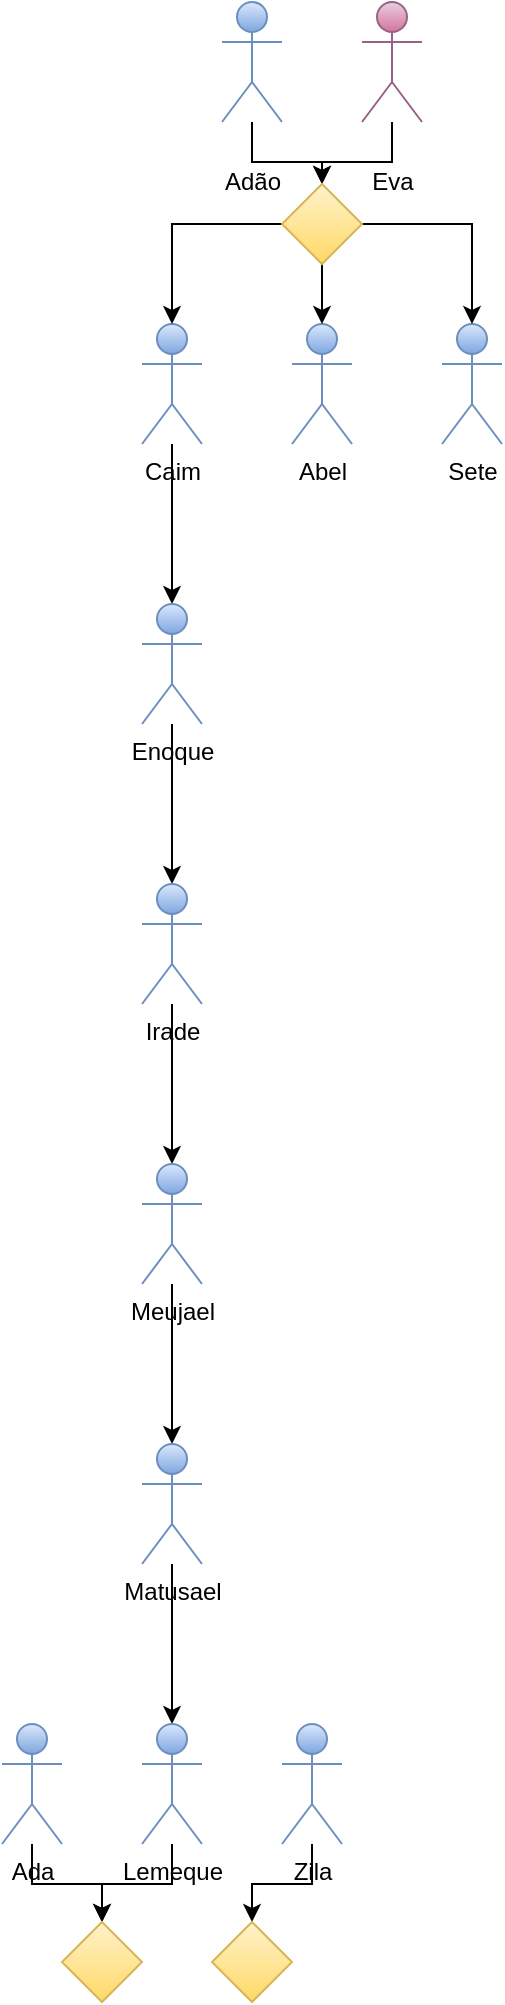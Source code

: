 <mxfile version="21.1.8" type="github">
  <diagram id="6a731a19-8d31-9384-78a2-239565b7b9f0" name="Page-1">
    <mxGraphModel dx="503" dy="277" grid="1" gridSize="10" guides="1" tooltips="1" connect="1" arrows="1" fold="1" page="1" pageScale="1" pageWidth="1169" pageHeight="827" background="none" math="0" shadow="0">
      <root>
        <mxCell id="0" />
        <mxCell id="1" parent="0" />
        <mxCell id="LONATQJ_jE18MDj4y4fk-1556" style="edgeStyle=orthogonalEdgeStyle;rounded=0;orthogonalLoop=1;jettySize=auto;html=1;entryX=0.5;entryY=0;entryDx=0;entryDy=0;" edge="1" parent="1" source="LONATQJ_jE18MDj4y4fk-1543" target="LONATQJ_jE18MDj4y4fk-1552">
          <mxGeometry relative="1" as="geometry" />
        </mxCell>
        <mxCell id="LONATQJ_jE18MDj4y4fk-1543" value="Adão" style="shape=umlActor;verticalLabelPosition=bottom;verticalAlign=middle;html=1;outlineConnect=0;fillColor=#dae8fc;strokeColor=#6c8ebf;gradientColor=#7ea6e0;" vertex="1" parent="1">
          <mxGeometry x="570" y="80" width="30" height="60" as="geometry" />
        </mxCell>
        <mxCell id="LONATQJ_jE18MDj4y4fk-1558" style="edgeStyle=orthogonalEdgeStyle;rounded=0;orthogonalLoop=1;jettySize=auto;html=1;" edge="1" parent="1" source="LONATQJ_jE18MDj4y4fk-1544" target="LONATQJ_jE18MDj4y4fk-1552">
          <mxGeometry relative="1" as="geometry" />
        </mxCell>
        <mxCell id="LONATQJ_jE18MDj4y4fk-1544" value="Eva" style="shape=umlActor;verticalLabelPosition=bottom;verticalAlign=middle;html=1;outlineConnect=0;fillColor=#e6d0de;gradientColor=#d5739d;strokeColor=#996185;" vertex="1" parent="1">
          <mxGeometry x="640" y="80" width="30" height="60" as="geometry" />
        </mxCell>
        <mxCell id="LONATQJ_jE18MDj4y4fk-1564" value="" style="edgeStyle=orthogonalEdgeStyle;rounded=0;orthogonalLoop=1;jettySize=auto;html=1;" edge="1" parent="1" source="LONATQJ_jE18MDj4y4fk-1547" target="LONATQJ_jE18MDj4y4fk-1563">
          <mxGeometry relative="1" as="geometry" />
        </mxCell>
        <mxCell id="LONATQJ_jE18MDj4y4fk-1547" value="Caim" style="shape=umlActor;verticalLabelPosition=bottom;verticalAlign=top;html=1;outlineConnect=0;fillColor=#dae8fc;gradientColor=#7ea6e0;strokeColor=#6c8ebf;" vertex="1" parent="1">
          <mxGeometry x="530" y="241" width="30" height="60" as="geometry" />
        </mxCell>
        <mxCell id="LONATQJ_jE18MDj4y4fk-1548" value="Sete" style="shape=umlActor;verticalLabelPosition=bottom;verticalAlign=top;html=1;outlineConnect=0;fillColor=#dae8fc;gradientColor=#7ea6e0;strokeColor=#6c8ebf;" vertex="1" parent="1">
          <mxGeometry x="680" y="241" width="30" height="60" as="geometry" />
        </mxCell>
        <mxCell id="LONATQJ_jE18MDj4y4fk-1549" value="Abel" style="shape=umlActor;verticalLabelPosition=bottom;verticalAlign=top;html=1;outlineConnect=0;fillColor=#dae8fc;gradientColor=#7ea6e0;strokeColor=#6c8ebf;" vertex="1" parent="1">
          <mxGeometry x="605" y="241" width="30" height="60" as="geometry" />
        </mxCell>
        <mxCell id="LONATQJ_jE18MDj4y4fk-1559" style="edgeStyle=orthogonalEdgeStyle;rounded=0;orthogonalLoop=1;jettySize=auto;html=1;entryX=0.5;entryY=0;entryDx=0;entryDy=0;entryPerimeter=0;" edge="1" parent="1" source="LONATQJ_jE18MDj4y4fk-1552" target="LONATQJ_jE18MDj4y4fk-1549">
          <mxGeometry relative="1" as="geometry" />
        </mxCell>
        <mxCell id="LONATQJ_jE18MDj4y4fk-1560" style="edgeStyle=orthogonalEdgeStyle;rounded=0;orthogonalLoop=1;jettySize=auto;html=1;entryX=0.5;entryY=0;entryDx=0;entryDy=0;entryPerimeter=0;" edge="1" parent="1" source="LONATQJ_jE18MDj4y4fk-1552" target="LONATQJ_jE18MDj4y4fk-1548">
          <mxGeometry relative="1" as="geometry" />
        </mxCell>
        <mxCell id="LONATQJ_jE18MDj4y4fk-1561" style="edgeStyle=orthogonalEdgeStyle;rounded=0;orthogonalLoop=1;jettySize=auto;html=1;" edge="1" parent="1" source="LONATQJ_jE18MDj4y4fk-1552" target="LONATQJ_jE18MDj4y4fk-1547">
          <mxGeometry relative="1" as="geometry" />
        </mxCell>
        <mxCell id="LONATQJ_jE18MDj4y4fk-1552" value="" style="rhombus;whiteSpace=wrap;html=1;fillColor=#fff2cc;gradientColor=#ffd966;strokeColor=#d6b656;" vertex="1" parent="1">
          <mxGeometry x="600" y="171" width="40" height="40" as="geometry" />
        </mxCell>
        <mxCell id="LONATQJ_jE18MDj4y4fk-1566" value="" style="edgeStyle=orthogonalEdgeStyle;rounded=0;orthogonalLoop=1;jettySize=auto;html=1;" edge="1" parent="1" source="LONATQJ_jE18MDj4y4fk-1563" target="LONATQJ_jE18MDj4y4fk-1565">
          <mxGeometry relative="1" as="geometry" />
        </mxCell>
        <mxCell id="LONATQJ_jE18MDj4y4fk-1563" value="Enoque" style="shape=umlActor;verticalLabelPosition=bottom;verticalAlign=top;html=1;outlineConnect=0;fillColor=#dae8fc;gradientColor=#7ea6e0;strokeColor=#6c8ebf;" vertex="1" parent="1">
          <mxGeometry x="530" y="381" width="30" height="60" as="geometry" />
        </mxCell>
        <mxCell id="LONATQJ_jE18MDj4y4fk-1568" value="" style="edgeStyle=orthogonalEdgeStyle;rounded=0;orthogonalLoop=1;jettySize=auto;html=1;" edge="1" parent="1" source="LONATQJ_jE18MDj4y4fk-1565" target="LONATQJ_jE18MDj4y4fk-1567">
          <mxGeometry relative="1" as="geometry" />
        </mxCell>
        <mxCell id="LONATQJ_jE18MDj4y4fk-1565" value="Irade" style="shape=umlActor;verticalLabelPosition=bottom;verticalAlign=top;html=1;outlineConnect=0;fillColor=#dae8fc;gradientColor=#7ea6e0;strokeColor=#6c8ebf;" vertex="1" parent="1">
          <mxGeometry x="530" y="521" width="30" height="60" as="geometry" />
        </mxCell>
        <mxCell id="LONATQJ_jE18MDj4y4fk-1570" value="" style="edgeStyle=orthogonalEdgeStyle;rounded=0;orthogonalLoop=1;jettySize=auto;html=1;" edge="1" parent="1" source="LONATQJ_jE18MDj4y4fk-1567" target="LONATQJ_jE18MDj4y4fk-1569">
          <mxGeometry relative="1" as="geometry" />
        </mxCell>
        <mxCell id="LONATQJ_jE18MDj4y4fk-1567" value="Meujael" style="shape=umlActor;verticalLabelPosition=bottom;verticalAlign=top;html=1;outlineConnect=0;fillColor=#dae8fc;gradientColor=#7ea6e0;strokeColor=#6c8ebf;" vertex="1" parent="1">
          <mxGeometry x="530" y="661" width="30" height="60" as="geometry" />
        </mxCell>
        <mxCell id="LONATQJ_jE18MDj4y4fk-1572" value="" style="edgeStyle=orthogonalEdgeStyle;rounded=0;orthogonalLoop=1;jettySize=auto;html=1;" edge="1" parent="1" source="LONATQJ_jE18MDj4y4fk-1569" target="LONATQJ_jE18MDj4y4fk-1571">
          <mxGeometry relative="1" as="geometry" />
        </mxCell>
        <mxCell id="LONATQJ_jE18MDj4y4fk-1569" value="Matusael" style="shape=umlActor;verticalLabelPosition=bottom;verticalAlign=top;html=1;outlineConnect=0;fillColor=#dae8fc;gradientColor=#7ea6e0;strokeColor=#6c8ebf;" vertex="1" parent="1">
          <mxGeometry x="530" y="801" width="30" height="60" as="geometry" />
        </mxCell>
        <mxCell id="LONATQJ_jE18MDj4y4fk-1579" style="edgeStyle=orthogonalEdgeStyle;rounded=0;orthogonalLoop=1;jettySize=auto;html=1;entryX=0.5;entryY=0;entryDx=0;entryDy=0;" edge="1" parent="1" source="LONATQJ_jE18MDj4y4fk-1571" target="LONATQJ_jE18MDj4y4fk-1575">
          <mxGeometry relative="1" as="geometry" />
        </mxCell>
        <mxCell id="LONATQJ_jE18MDj4y4fk-1571" value="Lemeque" style="shape=umlActor;verticalLabelPosition=bottom;verticalAlign=top;html=1;outlineConnect=0;fillColor=#dae8fc;gradientColor=#7ea6e0;strokeColor=#6c8ebf;" vertex="1" parent="1">
          <mxGeometry x="530" y="941" width="30" height="60" as="geometry" />
        </mxCell>
        <mxCell id="LONATQJ_jE18MDj4y4fk-1577" style="edgeStyle=orthogonalEdgeStyle;rounded=0;orthogonalLoop=1;jettySize=auto;html=1;entryX=0.5;entryY=0;entryDx=0;entryDy=0;" edge="1" parent="1" source="LONATQJ_jE18MDj4y4fk-1573" target="LONATQJ_jE18MDj4y4fk-1575">
          <mxGeometry relative="1" as="geometry" />
        </mxCell>
        <mxCell id="LONATQJ_jE18MDj4y4fk-1573" value="Ada" style="shape=umlActor;verticalLabelPosition=bottom;verticalAlign=top;html=1;outlineConnect=0;fillColor=#dae8fc;gradientColor=#7ea6e0;strokeColor=#6c8ebf;" vertex="1" parent="1">
          <mxGeometry x="460" y="941" width="30" height="60" as="geometry" />
        </mxCell>
        <mxCell id="LONATQJ_jE18MDj4y4fk-1578" style="edgeStyle=orthogonalEdgeStyle;rounded=0;orthogonalLoop=1;jettySize=auto;html=1;" edge="1" parent="1" source="LONATQJ_jE18MDj4y4fk-1574" target="LONATQJ_jE18MDj4y4fk-1576">
          <mxGeometry relative="1" as="geometry" />
        </mxCell>
        <mxCell id="LONATQJ_jE18MDj4y4fk-1574" value="Zila" style="shape=umlActor;verticalLabelPosition=bottom;verticalAlign=top;html=1;outlineConnect=0;fillColor=#dae8fc;gradientColor=#7ea6e0;strokeColor=#6c8ebf;" vertex="1" parent="1">
          <mxGeometry x="600" y="941" width="30" height="60" as="geometry" />
        </mxCell>
        <mxCell id="LONATQJ_jE18MDj4y4fk-1575" value="" style="rhombus;whiteSpace=wrap;html=1;fillColor=#fff2cc;gradientColor=#ffd966;strokeColor=#d6b656;" vertex="1" parent="1">
          <mxGeometry x="490" y="1040" width="40" height="40" as="geometry" />
        </mxCell>
        <mxCell id="LONATQJ_jE18MDj4y4fk-1576" value="" style="rhombus;whiteSpace=wrap;html=1;fillColor=#fff2cc;gradientColor=#ffd966;strokeColor=#d6b656;" vertex="1" parent="1">
          <mxGeometry x="565" y="1040" width="40" height="40" as="geometry" />
        </mxCell>
      </root>
    </mxGraphModel>
  </diagram>
</mxfile>
